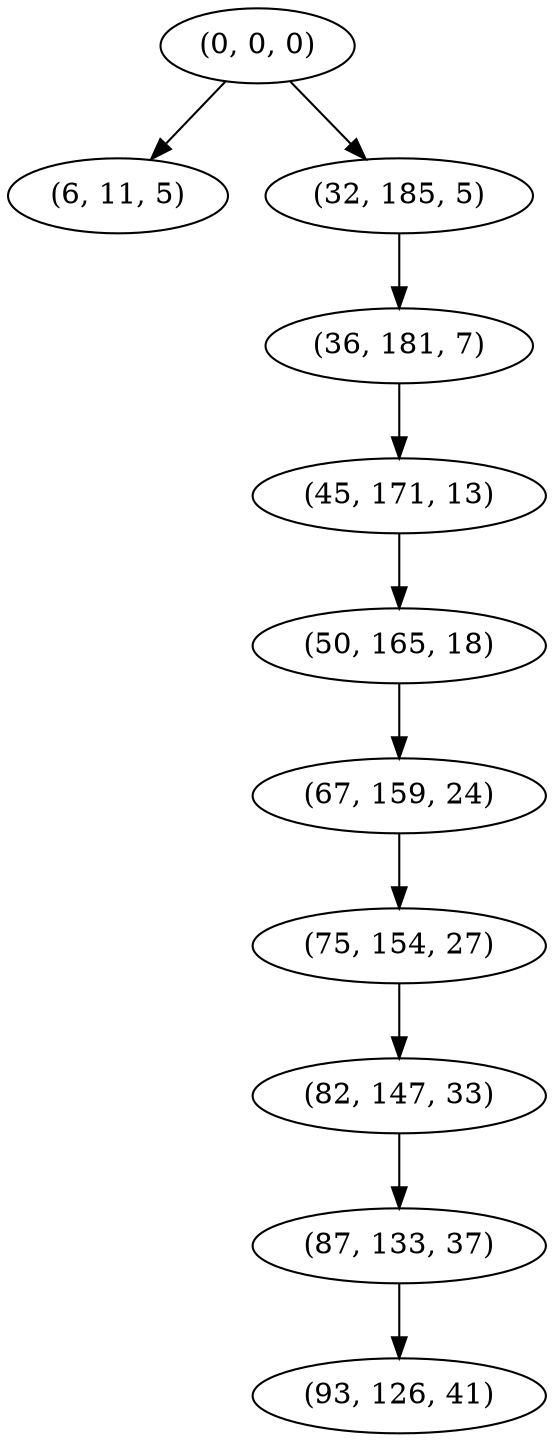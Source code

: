 digraph tree {
    "(0, 0, 0)";
    "(6, 11, 5)";
    "(32, 185, 5)";
    "(36, 181, 7)";
    "(45, 171, 13)";
    "(50, 165, 18)";
    "(67, 159, 24)";
    "(75, 154, 27)";
    "(82, 147, 33)";
    "(87, 133, 37)";
    "(93, 126, 41)";
    "(0, 0, 0)" -> "(6, 11, 5)";
    "(0, 0, 0)" -> "(32, 185, 5)";
    "(32, 185, 5)" -> "(36, 181, 7)";
    "(36, 181, 7)" -> "(45, 171, 13)";
    "(45, 171, 13)" -> "(50, 165, 18)";
    "(50, 165, 18)" -> "(67, 159, 24)";
    "(67, 159, 24)" -> "(75, 154, 27)";
    "(75, 154, 27)" -> "(82, 147, 33)";
    "(82, 147, 33)" -> "(87, 133, 37)";
    "(87, 133, 37)" -> "(93, 126, 41)";
}
